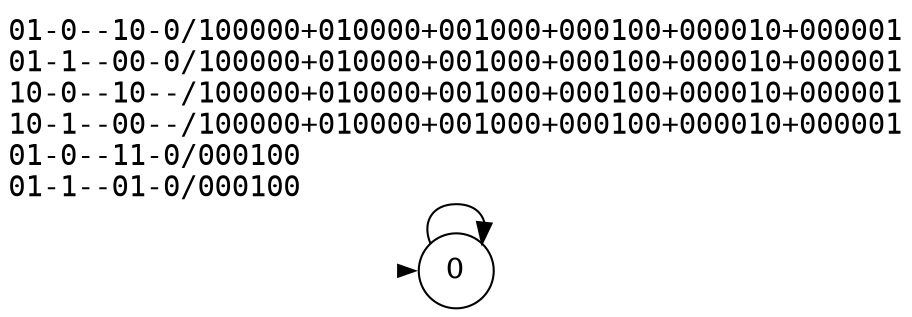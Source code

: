 digraph""{graph[rankdir=LR,ranksep=0.8,nodesep=0.2];node[shape=circle];edge[fontname=mono];init[shape=point,style=invis];0[label="0"];init->0[penwidth=0,tooltip="initialstate"];0->0[label="01-0--10-0/100000+010000+001000+000100+000010+000001\l01-1--00-0/100000+010000+001000+000100+000010+000001\l10-0--10--/100000+010000+001000+000100+000010+000001\l10-1--00--/100000+010000+001000+000100+000010+000001\l01-0--11-0/000100\l01-1--01-0/000100\l",labeltooltip="&#172;shop&#8743;warehouse&#8743;&#172;night&#8743;day&#8743;&#172;fire_alarm&#8743;&#172;entrance/go_warehouse&#8743;&#172;go_back&#8743;&#172;go_entrace&#8743;&#172;go_safe_loc&#8743;&#172;go_charging_point&#8743;&#172;go_counter+&#172;go_warehouse&#8743;go_back&#8743;&#172;go_entrace&#8743;&#172;go_safe_loc&#8743;&#172;go_charging_point&#8743;&#172;go_counter+&#172;go_warehouse&#8743;&#172;go_back&#8743;go_entrace&#8743;&#172;go_safe_loc&#8743;&#172;go_charging_point&#8743;&#172;go_counter+&#172;go_warehouse&#8743;&#172;go_back&#8743;&#172;go_entrace&#8743;go_safe_loc&#8743;&#172;go_charging_point&#8743;&#172;go_counter+&#172;go_warehouse&#8743;&#172;go_back&#8743;&#172;go_entrace&#8743;&#172;go_safe_loc&#8743;go_charging_point&#8743;&#172;go_counter+&#172;go_warehouse&#8743;&#172;go_back&#8743;&#172;go_entrace&#8743;&#172;go_safe_loc&#8743;&#172;go_charging_point&#8743;go_counter&#10;&#172;shop&#8743;warehouse&#8743;night&#8743;&#172;day&#8743;&#172;fire_alarm&#8743;&#172;entrance/go_warehouse&#8743;&#172;go_back&#8743;&#172;go_entrace&#8743;&#172;go_safe_loc&#8743;&#172;go_charging_point&#8743;&#172;go_counter+&#172;go_warehouse&#8743;go_back&#8743;&#172;go_entrace&#8743;&#172;go_safe_loc&#8743;&#172;go_charging_point&#8743;&#172;go_counter+&#172;go_warehouse&#8743;&#172;go_back&#8743;go_entrace&#8743;&#172;go_safe_loc&#8743;&#172;go_charging_point&#8743;&#172;go_counter+&#172;go_warehouse&#8743;&#172;go_back&#8743;&#172;go_entrace&#8743;go_safe_loc&#8743;&#172;go_charging_point&#8743;&#172;go_counter+&#172;go_warehouse&#8743;&#172;go_back&#8743;&#172;go_entrace&#8743;&#172;go_safe_loc&#8743;go_charging_point&#8743;&#172;go_counter+&#172;go_warehouse&#8743;&#172;go_back&#8743;&#172;go_entrace&#8743;&#172;go_safe_loc&#8743;&#172;go_charging_point&#8743;go_counter&#10;shop&#8743;&#172;warehouse&#8743;&#172;night&#8743;day&#8743;&#172;fire_alarm/go_warehouse&#8743;&#172;go_back&#8743;&#172;go_entrace&#8743;&#172;go_safe_loc&#8743;&#172;go_charging_point&#8743;&#172;go_counter+&#172;go_warehouse&#8743;go_back&#8743;&#172;go_entrace&#8743;&#172;go_safe_loc&#8743;&#172;go_charging_point&#8743;&#172;go_counter+&#172;go_warehouse&#8743;&#172;go_back&#8743;go_entrace&#8743;&#172;go_safe_loc&#8743;&#172;go_charging_point&#8743;&#172;go_counter+&#172;go_warehouse&#8743;&#172;go_back&#8743;&#172;go_entrace&#8743;go_safe_loc&#8743;&#172;go_charging_point&#8743;&#172;go_counter+&#172;go_warehouse&#8743;&#172;go_back&#8743;&#172;go_entrace&#8743;&#172;go_safe_loc&#8743;go_charging_point&#8743;&#172;go_counter+&#172;go_warehouse&#8743;&#172;go_back&#8743;&#172;go_entrace&#8743;&#172;go_safe_loc&#8743;&#172;go_charging_point&#8743;go_counter&#10;shop&#8743;&#172;warehouse&#8743;night&#8743;&#172;day&#8743;&#172;fire_alarm/go_warehouse&#8743;&#172;go_back&#8743;&#172;go_entrace&#8743;&#172;go_safe_loc&#8743;&#172;go_charging_point&#8743;&#172;go_counter+&#172;go_warehouse&#8743;go_back&#8743;&#172;go_entrace&#8743;&#172;go_safe_loc&#8743;&#172;go_charging_point&#8743;&#172;go_counter+&#172;go_warehouse&#8743;&#172;go_back&#8743;go_entrace&#8743;&#172;go_safe_loc&#8743;&#172;go_charging_point&#8743;&#172;go_counter+&#172;go_warehouse&#8743;&#172;go_back&#8743;&#172;go_entrace&#8743;go_safe_loc&#8743;&#172;go_charging_point&#8743;&#172;go_counter+&#172;go_warehouse&#8743;&#172;go_back&#8743;&#172;go_entrace&#8743;&#172;go_safe_loc&#8743;go_charging_point&#8743;&#172;go_counter+&#172;go_warehouse&#8743;&#172;go_back&#8743;&#172;go_entrace&#8743;&#172;go_safe_loc&#8743;&#172;go_charging_point&#8743;go_counter&#10;&#172;shop&#8743;warehouse&#8743;&#172;night&#8743;day&#8743;fire_alarm&#8743;&#172;entrance/&#172;go_warehouse&#8743;&#172;go_back&#8743;&#172;go_entrace&#8743;go_safe_loc&#8743;&#172;go_charging_point&#8743;&#172;go_counter&#10;&#172;shop&#8743;warehouse&#8743;night&#8743;&#172;day&#8743;fire_alarm&#8743;&#172;entrance/&#172;go_warehouse&#8743;&#172;go_back&#8743;&#172;go_entrace&#8743;go_safe_loc&#8743;&#172;go_charging_point&#8743;&#172;go_counter&#10;"];}